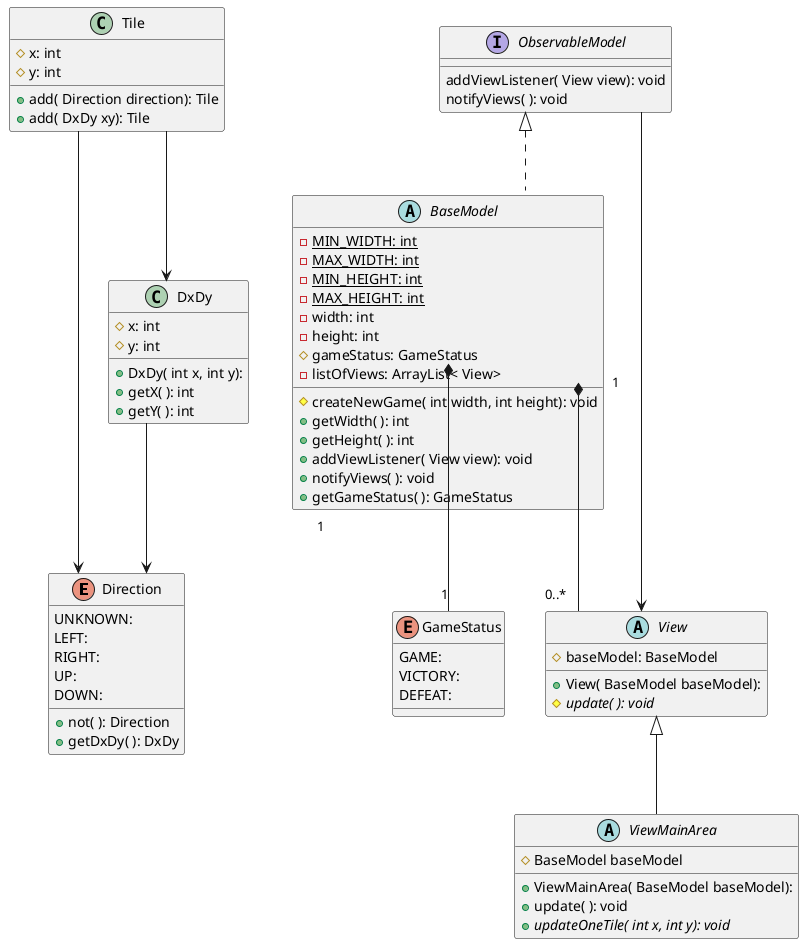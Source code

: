 @startuml
'https://plantuml.com/class-diagram

'!theme plain
top to bottom direction
skinparam linetype ortho

enum Direction {
    UNKNOWN:
    LEFT:
    RIGHT:
    UP:
    DOWN:
    + not( ): Direction
    + getDxDy( ): DxDy
}

class DxDy {
    # x: int
    # y: int
    + DxDy( int x, int y):
    + getX( ): int
    + getY( ): int
}
DxDy --> Direction

class Tile {
    # x: int
    # y: int

    + add( Direction direction): Tile
    + add( DxDy xy): Tile
}
Tile --> Direction
Tile --> DxDy

enum GameStatus {
    GAME:
    VICTORY:
    DEFEAT:
}

interface ObservableModel {
    addViewListener( View view): void
    notifyViews( ): void
}

abstract class BaseModel implements ObservableModel {
    - {static} MIN_WIDTH: int
    - {static} MAX_WIDTH: int
    - {static} MIN_HEIGHT: int
    - {static} MAX_HEIGHT: int
    - width: int
    - height: int
    # gameStatus: GameStatus
    - listOfViews: ArrayList< View>

    # createNewGame( int width, int height): void
    + getWidth( ): int
    + getHeight( ): int
    + addViewListener( View view): void
    + notifyViews( ): void
    + getGameStatus( ): GameStatus
}
BaseModel::gameStatus "1" *-- "1" GameStatus
BaseModel::listOfViews "1" *-- "0..*" View

abstract class View {
    # baseModel: BaseModel
    + View( BaseModel baseModel):
    # {abstract} update( ): void
}

abstract class ViewMainArea extends View {
# BaseModel baseModel
    + ViewMainArea( BaseModel baseModel):
    + update( ): void
    + {abstract} updateOneTile( int x, int y): void
}
ObservableModel --> View

@enduml
